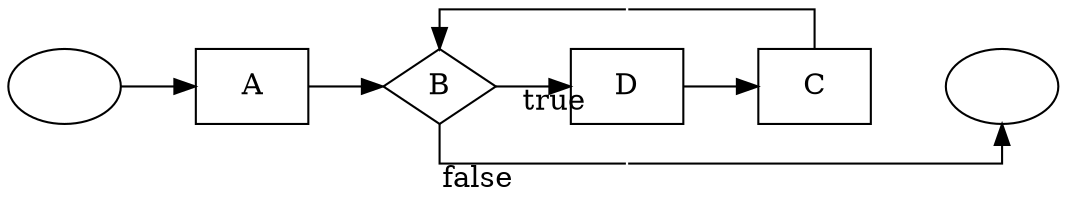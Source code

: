 digraph {
    graph [splines=ortho]
    rankdir=LR

    inicio [label="" shape=ellipse]
    A [shape=rectangle]
    B [shape=diamond]
    C [shape=rectangle]
    D [shape=rectangle]
    final [label="" shape=ellipse]

    Dleft [style = invis,fixedsize=true,width=0,height=0]
    Dright [style = invis,fixedsize=true,width=0,height=0]
    {rank = same; D; Dleft; Dright;}

    inicio -> A [ weight= 10 ];
    A -> B [ weight= 10 ];
    B -> D [ weight= 10, xlabel="true" ];
    D -> C [ weight= 10 ];
    C -> Dleft [arrowhead=none];
    Dleft -> B
    B -> Dright [arrowhead=none, xlabel="false"];
    Dright -> final

    C -> final [style = invis, weight= 10 ];
    Dleft -> D -> Dright [style=invis]
}